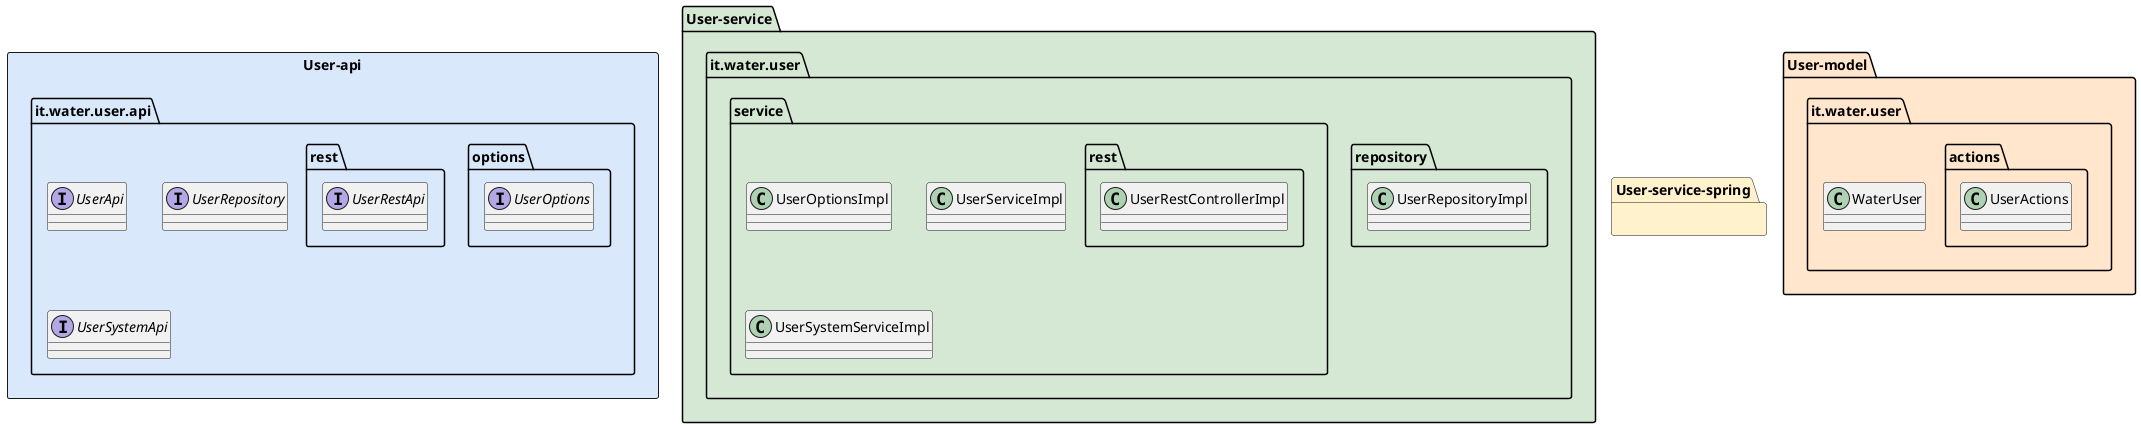 @startuml

set namespaceSeparator none

rectangle "User-api" as userApiModule #DAE8FC{
  package it.water.user.api  as ApiPackage #DAE8FC{
     interface UserApi {
     }
     interface UserRepository {
     
     }
     interface UserSystemApi {
     
     }
     
     package options as ApiOptionsPackage #DAE8FC{
        interface UserOptions {
        }
     }
     
     package rest as ApiRestPackage #DAE8FC{
        interface UserRestApi { 
        }
     }   
  }
}

package "User-model" as userModelModule #FFE6CC {
  package it.water.user  as ModelPackage #FFE6CC{
    package actions as ActionsPackage #FFE6CC {
        class UserActions {
        
        }
     }
     package model as ModelPackage #FFE6CC{
        class WaterUser {
        
        }
     }
  }
}

package "User-service" as UserServiceModule #D5E8D4 {
  package it.water.user  as ServicePackage #D5E8D4{
    package repository as RepositoryPackage #D5E8D4 {
        class UserRepositoryImpl
     }
     package service as ServiceImplPackage #D5E8D4{
        package rest as ServiceRestPackage #D5E8D4{
           class UserRestControllerImpl
        }
        class UserOptionsImpl
        class UserServiceImpl
        class UserSystemServiceImpl
     }
  }

}

package "User-service-spring" as UserServiceSpring #FFF2CC {

}


@enduml